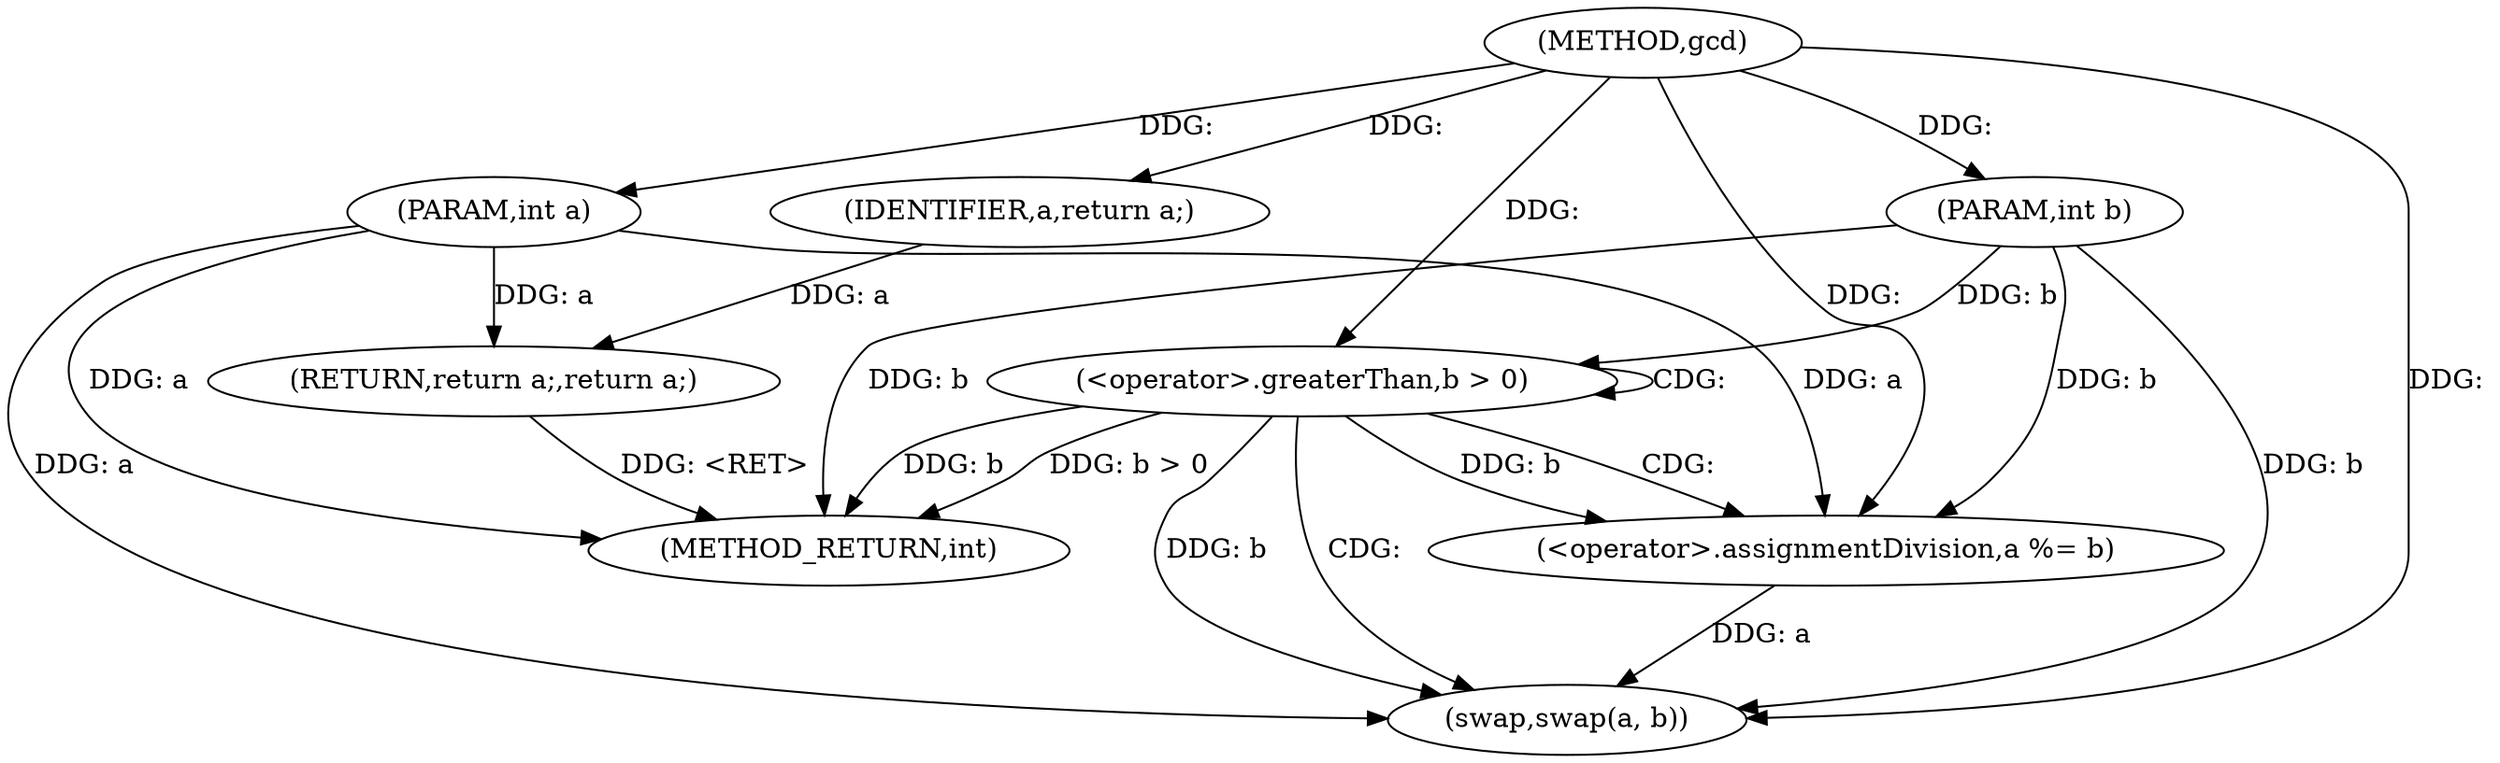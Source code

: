 digraph "gcd" {  
"1000296" [label = "(METHOD,gcd)" ]
"1000313" [label = "(METHOD_RETURN,int)" ]
"1000297" [label = "(PARAM,int a)" ]
"1000298" [label = "(PARAM,int b)" ]
"1000311" [label = "(RETURN,return a;,return a;)" ]
"1000301" [label = "(<operator>.greaterThan,b > 0)" ]
"1000312" [label = "(IDENTIFIER,a,return a;)" ]
"1000305" [label = "(<operator>.assignmentDivision,a %= b)" ]
"1000308" [label = "(swap,swap(a, b))" ]
  "1000311" -> "1000313"  [ label = "DDG: <RET>"] 
  "1000297" -> "1000313"  [ label = "DDG: a"] 
  "1000298" -> "1000313"  [ label = "DDG: b"] 
  "1000301" -> "1000313"  [ label = "DDG: b"] 
  "1000301" -> "1000313"  [ label = "DDG: b > 0"] 
  "1000296" -> "1000297"  [ label = "DDG: "] 
  "1000296" -> "1000298"  [ label = "DDG: "] 
  "1000312" -> "1000311"  [ label = "DDG: a"] 
  "1000297" -> "1000311"  [ label = "DDG: a"] 
  "1000296" -> "1000312"  [ label = "DDG: "] 
  "1000298" -> "1000301"  [ label = "DDG: b"] 
  "1000296" -> "1000301"  [ label = "DDG: "] 
  "1000301" -> "1000305"  [ label = "DDG: b"] 
  "1000298" -> "1000305"  [ label = "DDG: b"] 
  "1000296" -> "1000305"  [ label = "DDG: "] 
  "1000297" -> "1000305"  [ label = "DDG: a"] 
  "1000305" -> "1000308"  [ label = "DDG: a"] 
  "1000297" -> "1000308"  [ label = "DDG: a"] 
  "1000296" -> "1000308"  [ label = "DDG: "] 
  "1000298" -> "1000308"  [ label = "DDG: b"] 
  "1000301" -> "1000308"  [ label = "DDG: b"] 
  "1000301" -> "1000308"  [ label = "CDG: "] 
  "1000301" -> "1000305"  [ label = "CDG: "] 
  "1000301" -> "1000301"  [ label = "CDG: "] 
}
